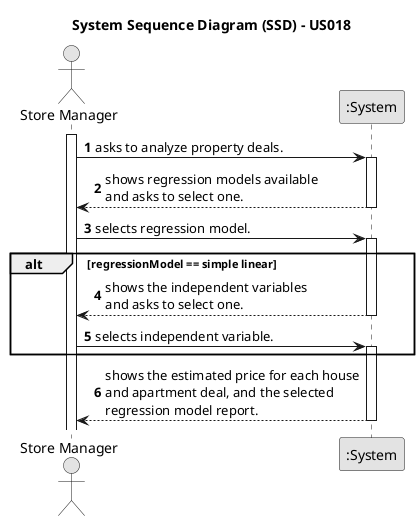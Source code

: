 @startuml
skinparam monochrome true
skinparam packageStyle rectangle
skinparam shadowing false

title System Sequence Diagram (SSD) - US018

autonumber

actor "Store Manager" as Employee
participant ":System" as System

activate Employee

    Employee -> System : asks to analyze property deals.
    activate System

    System --> Employee : shows regression models available \nand asks to select one.
    deactivate System

    Employee -> System : selects regression model.
    activate System

    alt regressionModel == simple linear
        System --> Employee: shows the independent variables\nand asks to select one.
         deactivate System
        Employee -> System: selects independent variable.
        activate System
    end alt

    System --> Employee : shows the estimated price for each house\nand apartment deal, and the selected \nregression model report.
    deactivate System


@enduml